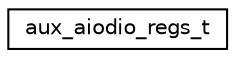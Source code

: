 digraph "Graphical Class Hierarchy"
{
 // LATEX_PDF_SIZE
  edge [fontname="Helvetica",fontsize="10",labelfontname="Helvetica",labelfontsize="10"];
  node [fontname="Helvetica",fontsize="10",shape=record];
  rankdir="LR";
  Node0 [label="aux_aiodio_regs_t",height=0.2,width=0.4,color="black", fillcolor="white", style="filled",URL="$structaux__aiodio__regs__t.html",tooltip="AUX_AIODIO registers."];
}
